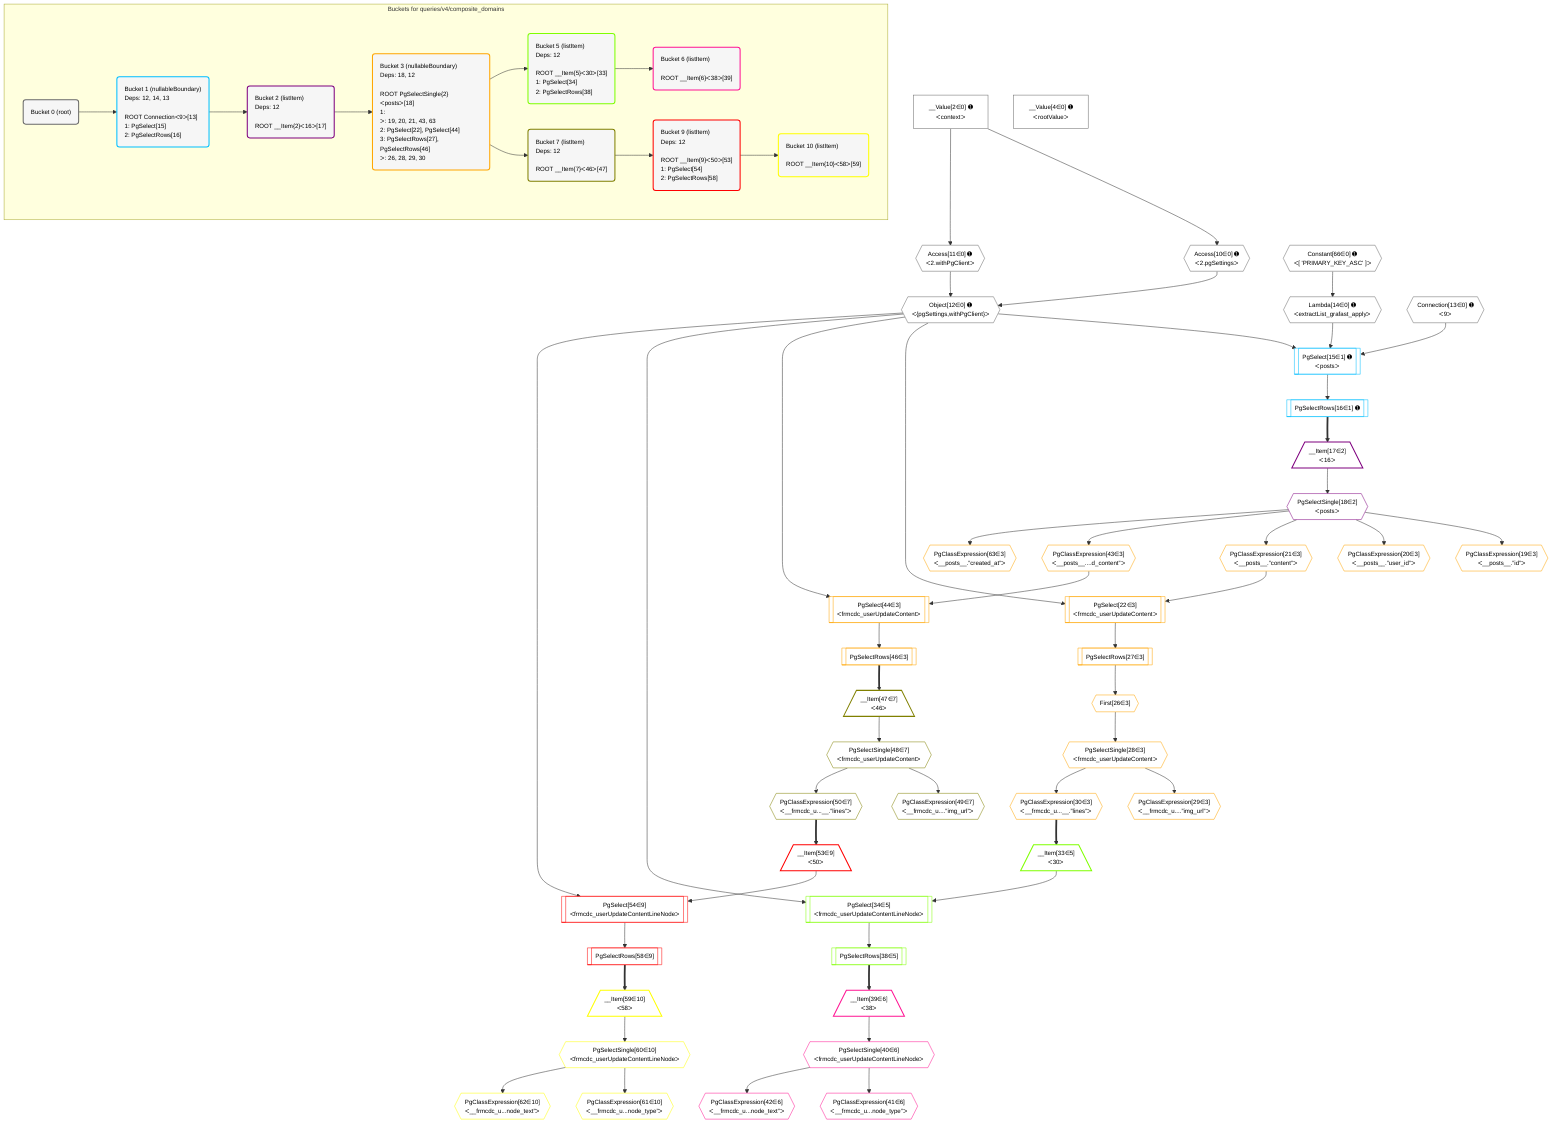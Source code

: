 %%{init: {'themeVariables': { 'fontSize': '12px'}}}%%
graph TD
    classDef path fill:#eee,stroke:#000,color:#000
    classDef plan fill:#fff,stroke-width:1px,color:#000
    classDef itemplan fill:#fff,stroke-width:2px,color:#000
    classDef unbatchedplan fill:#dff,stroke-width:1px,color:#000
    classDef sideeffectplan fill:#fcc,stroke-width:2px,color:#000
    classDef bucket fill:#f6f6f6,color:#000,stroke-width:2px,text-align:left


    %% plan dependencies
    Object12{{"Object[12∈0] ➊<br />ᐸ{pgSettings,withPgClient}ᐳ"}}:::plan
    Access10{{"Access[10∈0] ➊<br />ᐸ2.pgSettingsᐳ"}}:::plan
    Access11{{"Access[11∈0] ➊<br />ᐸ2.withPgClientᐳ"}}:::plan
    Access10 & Access11 --> Object12
    __Value2["__Value[2∈0] ➊<br />ᐸcontextᐳ"]:::plan
    __Value2 --> Access10
    __Value2 --> Access11
    Lambda14{{"Lambda[14∈0] ➊<br />ᐸextractList_grafast_applyᐳ"}}:::plan
    Constant66{{"Constant[66∈0] ➊<br />ᐸ[ 'PRIMARY_KEY_ASC' ]ᐳ"}}:::plan
    Constant66 --> Lambda14
    __Value4["__Value[4∈0] ➊<br />ᐸrootValueᐳ"]:::plan
    Connection13{{"Connection[13∈0] ➊<br />ᐸ9ᐳ"}}:::plan
    PgSelect15[["PgSelect[15∈1] ➊<br />ᐸpostsᐳ"]]:::plan
    Object12 & Lambda14 & Connection13 --> PgSelect15
    PgSelectRows16[["PgSelectRows[16∈1] ➊"]]:::plan
    PgSelect15 --> PgSelectRows16
    __Item17[/"__Item[17∈2]<br />ᐸ16ᐳ"\]:::itemplan
    PgSelectRows16 ==> __Item17
    PgSelectSingle18{{"PgSelectSingle[18∈2]<br />ᐸpostsᐳ"}}:::plan
    __Item17 --> PgSelectSingle18
    PgSelect22[["PgSelect[22∈3]<br />ᐸfrmcdc_userUpdateContentᐳ"]]:::plan
    PgClassExpression21{{"PgClassExpression[21∈3]<br />ᐸ__posts__.”content”ᐳ"}}:::plan
    Object12 & PgClassExpression21 --> PgSelect22
    PgSelect44[["PgSelect[44∈3]<br />ᐸfrmcdc_userUpdateContentᐳ"]]:::plan
    PgClassExpression43{{"PgClassExpression[43∈3]<br />ᐸ__posts__....d_content”ᐳ"}}:::plan
    Object12 & PgClassExpression43 --> PgSelect44
    PgClassExpression19{{"PgClassExpression[19∈3]<br />ᐸ__posts__.”id”ᐳ"}}:::plan
    PgSelectSingle18 --> PgClassExpression19
    PgClassExpression20{{"PgClassExpression[20∈3]<br />ᐸ__posts__.”user_id”ᐳ"}}:::plan
    PgSelectSingle18 --> PgClassExpression20
    PgSelectSingle18 --> PgClassExpression21
    First26{{"First[26∈3]"}}:::plan
    PgSelectRows27[["PgSelectRows[27∈3]"]]:::plan
    PgSelectRows27 --> First26
    PgSelect22 --> PgSelectRows27
    PgSelectSingle28{{"PgSelectSingle[28∈3]<br />ᐸfrmcdc_userUpdateContentᐳ"}}:::plan
    First26 --> PgSelectSingle28
    PgClassExpression29{{"PgClassExpression[29∈3]<br />ᐸ__frmcdc_u....”img_url”ᐳ"}}:::plan
    PgSelectSingle28 --> PgClassExpression29
    PgClassExpression30{{"PgClassExpression[30∈3]<br />ᐸ__frmcdc_u...__.”lines”ᐳ"}}:::plan
    PgSelectSingle28 --> PgClassExpression30
    PgSelectSingle18 --> PgClassExpression43
    PgSelectRows46[["PgSelectRows[46∈3]"]]:::plan
    PgSelect44 --> PgSelectRows46
    PgClassExpression63{{"PgClassExpression[63∈3]<br />ᐸ__posts__.”created_at”ᐳ"}}:::plan
    PgSelectSingle18 --> PgClassExpression63
    PgSelect34[["PgSelect[34∈5]<br />ᐸfrmcdc_userUpdateContentLineNodeᐳ"]]:::plan
    __Item33[/"__Item[33∈5]<br />ᐸ30ᐳ"\]:::itemplan
    Object12 & __Item33 --> PgSelect34
    PgClassExpression30 ==> __Item33
    PgSelectRows38[["PgSelectRows[38∈5]"]]:::plan
    PgSelect34 --> PgSelectRows38
    __Item39[/"__Item[39∈6]<br />ᐸ38ᐳ"\]:::itemplan
    PgSelectRows38 ==> __Item39
    PgSelectSingle40{{"PgSelectSingle[40∈6]<br />ᐸfrmcdc_userUpdateContentLineNodeᐳ"}}:::plan
    __Item39 --> PgSelectSingle40
    PgClassExpression41{{"PgClassExpression[41∈6]<br />ᐸ__frmcdc_u...node_type”ᐳ"}}:::plan
    PgSelectSingle40 --> PgClassExpression41
    PgClassExpression42{{"PgClassExpression[42∈6]<br />ᐸ__frmcdc_u...node_text”ᐳ"}}:::plan
    PgSelectSingle40 --> PgClassExpression42
    __Item47[/"__Item[47∈7]<br />ᐸ46ᐳ"\]:::itemplan
    PgSelectRows46 ==> __Item47
    PgSelectSingle48{{"PgSelectSingle[48∈7]<br />ᐸfrmcdc_userUpdateContentᐳ"}}:::plan
    __Item47 --> PgSelectSingle48
    PgClassExpression49{{"PgClassExpression[49∈7]<br />ᐸ__frmcdc_u....”img_url”ᐳ"}}:::plan
    PgSelectSingle48 --> PgClassExpression49
    PgClassExpression50{{"PgClassExpression[50∈7]<br />ᐸ__frmcdc_u...__.”lines”ᐳ"}}:::plan
    PgSelectSingle48 --> PgClassExpression50
    PgSelect54[["PgSelect[54∈9]<br />ᐸfrmcdc_userUpdateContentLineNodeᐳ"]]:::plan
    __Item53[/"__Item[53∈9]<br />ᐸ50ᐳ"\]:::itemplan
    Object12 & __Item53 --> PgSelect54
    PgClassExpression50 ==> __Item53
    PgSelectRows58[["PgSelectRows[58∈9]"]]:::plan
    PgSelect54 --> PgSelectRows58
    __Item59[/"__Item[59∈10]<br />ᐸ58ᐳ"\]:::itemplan
    PgSelectRows58 ==> __Item59
    PgSelectSingle60{{"PgSelectSingle[60∈10]<br />ᐸfrmcdc_userUpdateContentLineNodeᐳ"}}:::plan
    __Item59 --> PgSelectSingle60
    PgClassExpression61{{"PgClassExpression[61∈10]<br />ᐸ__frmcdc_u...node_type”ᐳ"}}:::plan
    PgSelectSingle60 --> PgClassExpression61
    PgClassExpression62{{"PgClassExpression[62∈10]<br />ᐸ__frmcdc_u...node_text”ᐳ"}}:::plan
    PgSelectSingle60 --> PgClassExpression62

    %% define steps

    subgraph "Buckets for queries/v4/composite_domains"
    Bucket0("Bucket 0 (root)"):::bucket
    classDef bucket0 stroke:#696969
    class Bucket0,__Value2,__Value4,Access10,Access11,Object12,Connection13,Lambda14,Constant66 bucket0
    Bucket1("Bucket 1 (nullableBoundary)<br />Deps: 12, 14, 13<br /><br />ROOT Connectionᐸ9ᐳ[13]<br />1: PgSelect[15]<br />2: PgSelectRows[16]"):::bucket
    classDef bucket1 stroke:#00bfff
    class Bucket1,PgSelect15,PgSelectRows16 bucket1
    Bucket2("Bucket 2 (listItem)<br />Deps: 12<br /><br />ROOT __Item{2}ᐸ16ᐳ[17]"):::bucket
    classDef bucket2 stroke:#7f007f
    class Bucket2,__Item17,PgSelectSingle18 bucket2
    Bucket3("Bucket 3 (nullableBoundary)<br />Deps: 18, 12<br /><br />ROOT PgSelectSingle{2}ᐸpostsᐳ[18]<br />1: <br />ᐳ: 19, 20, 21, 43, 63<br />2: PgSelect[22], PgSelect[44]<br />3: PgSelectRows[27], PgSelectRows[46]<br />ᐳ: 26, 28, 29, 30"):::bucket
    classDef bucket3 stroke:#ffa500
    class Bucket3,PgClassExpression19,PgClassExpression20,PgClassExpression21,PgSelect22,First26,PgSelectRows27,PgSelectSingle28,PgClassExpression29,PgClassExpression30,PgClassExpression43,PgSelect44,PgSelectRows46,PgClassExpression63 bucket3
    Bucket5("Bucket 5 (listItem)<br />Deps: 12<br /><br />ROOT __Item{5}ᐸ30ᐳ[33]<br />1: PgSelect[34]<br />2: PgSelectRows[38]"):::bucket
    classDef bucket5 stroke:#7fff00
    class Bucket5,__Item33,PgSelect34,PgSelectRows38 bucket5
    Bucket6("Bucket 6 (listItem)<br /><br />ROOT __Item{6}ᐸ38ᐳ[39]"):::bucket
    classDef bucket6 stroke:#ff1493
    class Bucket6,__Item39,PgSelectSingle40,PgClassExpression41,PgClassExpression42 bucket6
    Bucket7("Bucket 7 (listItem)<br />Deps: 12<br /><br />ROOT __Item{7}ᐸ46ᐳ[47]"):::bucket
    classDef bucket7 stroke:#808000
    class Bucket7,__Item47,PgSelectSingle48,PgClassExpression49,PgClassExpression50 bucket7
    Bucket9("Bucket 9 (listItem)<br />Deps: 12<br /><br />ROOT __Item{9}ᐸ50ᐳ[53]<br />1: PgSelect[54]<br />2: PgSelectRows[58]"):::bucket
    classDef bucket9 stroke:#ff0000
    class Bucket9,__Item53,PgSelect54,PgSelectRows58 bucket9
    Bucket10("Bucket 10 (listItem)<br /><br />ROOT __Item{10}ᐸ58ᐳ[59]"):::bucket
    classDef bucket10 stroke:#ffff00
    class Bucket10,__Item59,PgSelectSingle60,PgClassExpression61,PgClassExpression62 bucket10
    Bucket0 --> Bucket1
    Bucket1 --> Bucket2
    Bucket2 --> Bucket3
    Bucket3 --> Bucket5 & Bucket7
    Bucket5 --> Bucket6
    Bucket7 --> Bucket9
    Bucket9 --> Bucket10
    end
